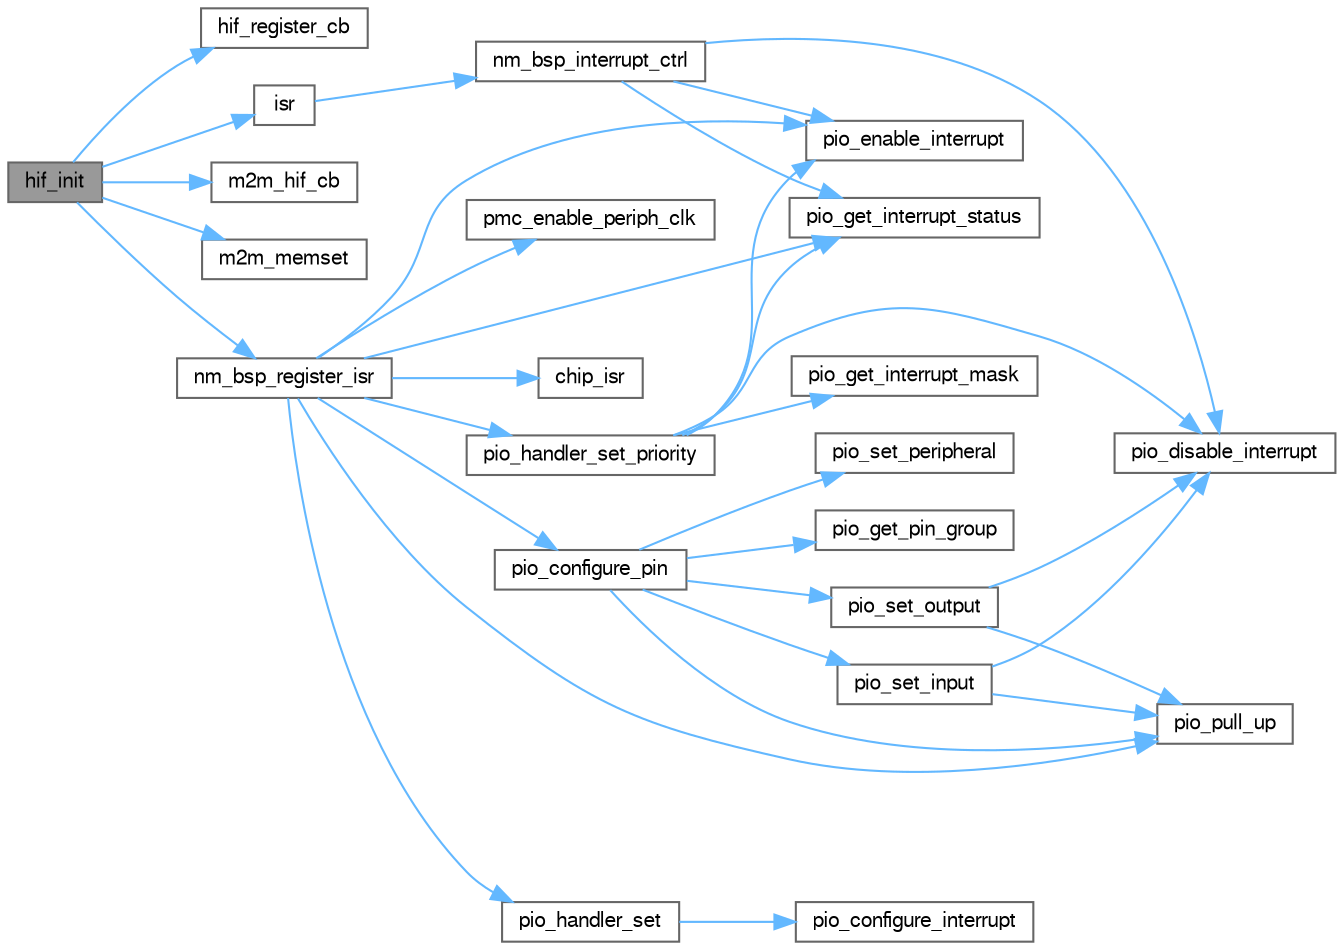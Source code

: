 digraph "hif_init"
{
 // LATEX_PDF_SIZE
  bgcolor="transparent";
  edge [fontname=FreeSans,fontsize=10,labelfontname=FreeSans,labelfontsize=10];
  node [fontname=FreeSans,fontsize=10,shape=box,height=0.2,width=0.4];
  rankdir="LR";
  Node1 [label="hif_init",height=0.2,width=0.4,color="gray40", fillcolor="grey60", style="filled", fontcolor="black",tooltip="To initialize HIF layer."];
  Node1 -> Node2 [color="steelblue1",style="solid"];
  Node2 [label="hif_register_cb",height=0.2,width=0.4,color="grey40", fillcolor="white", style="filled",URL="$m2m__hif_8c.html#a63f14be680fcf28f96912ee6e6f28be9",tooltip=" "];
  Node1 -> Node3 [color="steelblue1",style="solid"];
  Node3 [label="isr",height=0.2,width=0.4,color="grey40", fillcolor="white", style="filled",URL="$m2m__hif_8c.html#ad3c50b24a4b59659a8219108a080c7cc",tooltip=" "];
  Node3 -> Node4 [color="steelblue1",style="solid"];
  Node4 [label="nm_bsp_interrupt_ctrl",height=0.2,width=0.4,color="grey40", fillcolor="white", style="filled",URL="$group___nm_bsp_interrupt_ctrl.html#gad08e47a941e87d631200f990000323dc",tooltip="Enable/Disable interrupts from the WINC."];
  Node4 -> Node5 [color="steelblue1",style="solid"];
  Node5 [label="pio_disable_interrupt",height=0.2,width=0.4,color="grey40", fillcolor="white", style="filled",URL="$group__sam__drivers__pio__group.html#ga1cbfd57e295dd0582d1dc6dc5e79de40",tooltip="Disable a given interrupt source, with no added side effects."];
  Node4 -> Node6 [color="steelblue1",style="solid"];
  Node6 [label="pio_enable_interrupt",height=0.2,width=0.4,color="grey40", fillcolor="white", style="filled",URL="$group__sam__drivers__pio__group.html#ga3bc542609d9f1c7a439a264df86925f2",tooltip="Enable the given interrupt source."];
  Node4 -> Node7 [color="steelblue1",style="solid"];
  Node7 [label="pio_get_interrupt_status",height=0.2,width=0.4,color="grey40", fillcolor="white", style="filled",URL="$group__sam__drivers__pio__group.html#ga3f15513050ecf143c9e92f1daef155ed",tooltip="Read and clear PIO interrupt status."];
  Node1 -> Node8 [color="steelblue1",style="solid"];
  Node8 [label="m2m_hif_cb",height=0.2,width=0.4,color="grey40", fillcolor="white", style="filled",URL="$m2m__hif_8c.html#a249ad005eef934adc3f27e76f1ed3f5b",tooltip="WiFi call back function."];
  Node1 -> Node9 [color="steelblue1",style="solid"];
  Node9 [label="m2m_memset",height=0.2,width=0.4,color="grey40", fillcolor="white", style="filled",URL="$group___c_o_m_m_o_n_a_p_i.html#ga245e71a174d65f12926883f76752df93",tooltip="Set specified number of data bytes in specified data buffer to specified value."];
  Node1 -> Node10 [color="steelblue1",style="solid"];
  Node10 [label="nm_bsp_register_isr",height=0.2,width=0.4,color="grey40", fillcolor="white", style="filled",URL="$group___nm_bsp_register_fn.html#ga1b42af0f91da07772d2d5c871c9c3e62",tooltip="Register the host interface interrupt service routine."];
  Node10 -> Node11 [color="steelblue1",style="solid"];
  Node11 [label="chip_isr",height=0.2,width=0.4,color="grey40", fillcolor="white", style="filled",URL="$nm__bsp__same70_8c.html#ae07f4b8a88dd62fc8c1277672c4a9034",tooltip=" "];
  Node10 -> Node12 [color="steelblue1",style="solid"];
  Node12 [label="pio_configure_pin",height=0.2,width=0.4,color="grey40", fillcolor="white", style="filled",URL="$group__sam__drivers__pio__group.html#ga66c09a2f5c8d11223eb107cf8fbfddb2",tooltip="Perform complete pin(s) configuration; general attributes and PIO init if necessary."];
  Node12 -> Node13 [color="steelblue1",style="solid"];
  Node13 [label="pio_get_pin_group",height=0.2,width=0.4,color="grey40", fillcolor="white", style="filled",URL="$group__sam__drivers__pio__group.html#gaf37309a52c59d5e2116d649f6fdd98c9",tooltip="Return GPIO port for a GPIO pin."];
  Node12 -> Node14 [color="steelblue1",style="solid"];
  Node14 [label="pio_pull_up",height=0.2,width=0.4,color="grey40", fillcolor="white", style="filled",URL="$group__sam__drivers__pio__group.html#gaa9aa20867544ff93c6527b799b3dfcec",tooltip="Configure PIO internal pull-up."];
  Node12 -> Node15 [color="steelblue1",style="solid"];
  Node15 [label="pio_set_input",height=0.2,width=0.4,color="grey40", fillcolor="white", style="filled",URL="$group__sam__drivers__pio__group.html#ga2908ec92df470e6520c6f5c38211ca0b",tooltip="Configure one or more pin(s) or a PIO controller as inputs."];
  Node15 -> Node5 [color="steelblue1",style="solid"];
  Node15 -> Node14 [color="steelblue1",style="solid"];
  Node12 -> Node16 [color="steelblue1",style="solid"];
  Node16 [label="pio_set_output",height=0.2,width=0.4,color="grey40", fillcolor="white", style="filled",URL="$group__sam__drivers__pio__group.html#gaf3727cdc71e8b6c88a4069a90b72a78d",tooltip="Configure one or more pin(s) of a PIO controller as outputs, with the given default value."];
  Node16 -> Node5 [color="steelblue1",style="solid"];
  Node16 -> Node14 [color="steelblue1",style="solid"];
  Node12 -> Node17 [color="steelblue1",style="solid"];
  Node17 [label="pio_set_peripheral",height=0.2,width=0.4,color="grey40", fillcolor="white", style="filled",URL="$group__sam__drivers__pio__group.html#ga245df3215515d49f990bc80cec318de6",tooltip="Configure IO of a PIO controller as being controlled by a specific peripheral."];
  Node10 -> Node6 [color="steelblue1",style="solid"];
  Node10 -> Node7 [color="steelblue1",style="solid"];
  Node10 -> Node18 [color="steelblue1",style="solid"];
  Node18 [label="pio_handler_set",height=0.2,width=0.4,color="grey40", fillcolor="white", style="filled",URL="$pio__handler_8c.html#a050525f7f1bba67325b6146a1dd9a68a",tooltip="Set an interrupt handler for the provided pins."];
  Node18 -> Node19 [color="steelblue1",style="solid"];
  Node19 [label="pio_configure_interrupt",height=0.2,width=0.4,color="grey40", fillcolor="white", style="filled",URL="$group__sam__drivers__pio__group.html#ga1cac5b69c0b755160f4e20c900e57ff2",tooltip="Configure the given interrupt source."];
  Node10 -> Node20 [color="steelblue1",style="solid"];
  Node20 [label="pio_handler_set_priority",height=0.2,width=0.4,color="grey40", fillcolor="white", style="filled",URL="$pio__handler_8c.html#a1003f564a420214ecdff7fc20b482fe2",tooltip="Initialize PIO interrupt management logic."];
  Node20 -> Node5 [color="steelblue1",style="solid"];
  Node20 -> Node6 [color="steelblue1",style="solid"];
  Node20 -> Node21 [color="steelblue1",style="solid"];
  Node21 [label="pio_get_interrupt_mask",height=0.2,width=0.4,color="grey40", fillcolor="white", style="filled",URL="$group__sam__drivers__pio__group.html#ga927511a509ee6ec619cc88eea5466c1d",tooltip="Read PIO interrupt mask."];
  Node20 -> Node7 [color="steelblue1",style="solid"];
  Node10 -> Node14 [color="steelblue1",style="solid"];
  Node10 -> Node22 [color="steelblue1",style="solid"];
  Node22 [label="pmc_enable_periph_clk",height=0.2,width=0.4,color="grey40", fillcolor="white", style="filled",URL="$group__sam__drivers__pmc__group.html#gad09de55bb493f4ebdd92305f24f27d62",tooltip="Enable the specified peripheral clock."];
}
